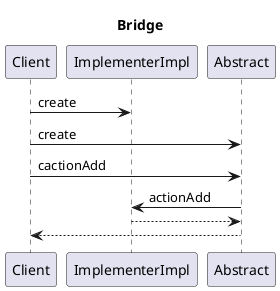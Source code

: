 @startuml

title Bridge

Client -> ImplementerImpl  : create
Client -> Abstract :create
Client -> Abstract :cactionAdd
Abstract -> ImplementerImpl : actionAdd

ImplementerImpl --> Abstract

Abstract --> Client
@enduml
